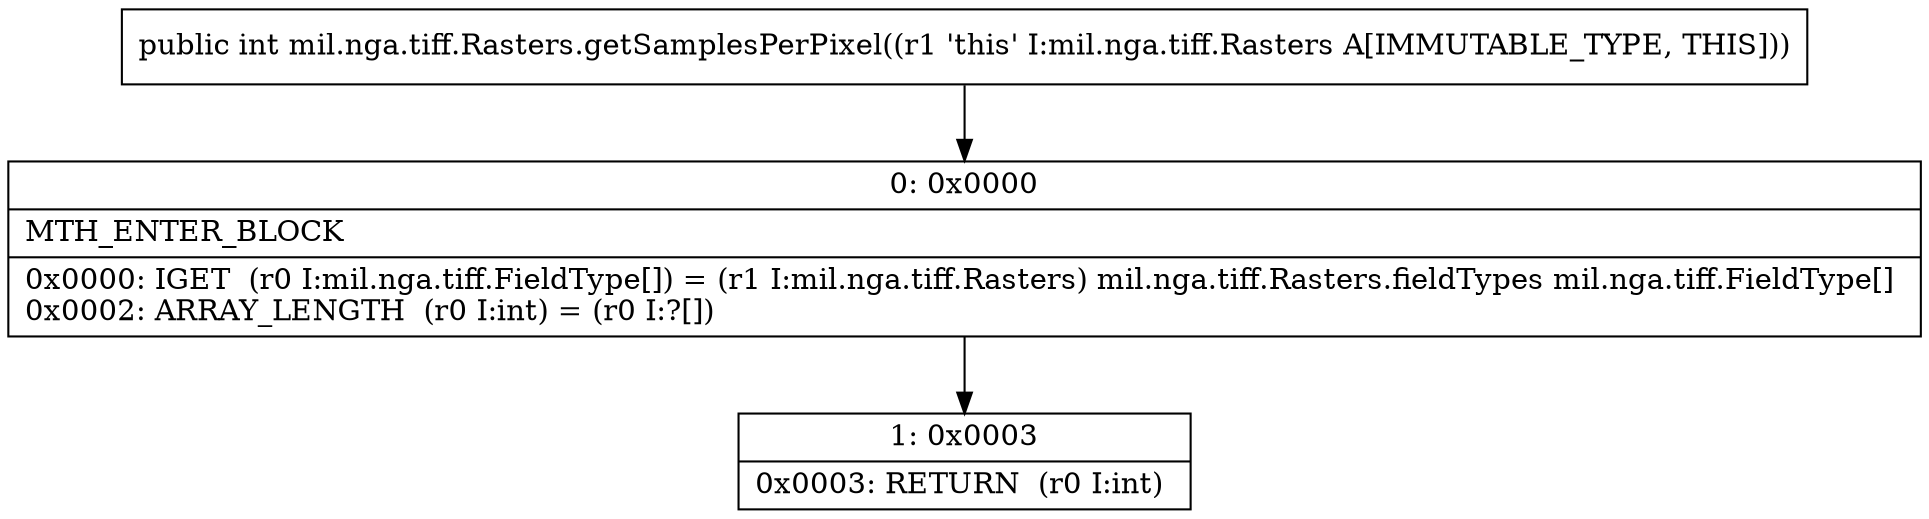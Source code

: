 digraph "CFG formil.nga.tiff.Rasters.getSamplesPerPixel()I" {
Node_0 [shape=record,label="{0\:\ 0x0000|MTH_ENTER_BLOCK\l|0x0000: IGET  (r0 I:mil.nga.tiff.FieldType[]) = (r1 I:mil.nga.tiff.Rasters) mil.nga.tiff.Rasters.fieldTypes mil.nga.tiff.FieldType[] \l0x0002: ARRAY_LENGTH  (r0 I:int) = (r0 I:?[]) \l}"];
Node_1 [shape=record,label="{1\:\ 0x0003|0x0003: RETURN  (r0 I:int) \l}"];
MethodNode[shape=record,label="{public int mil.nga.tiff.Rasters.getSamplesPerPixel((r1 'this' I:mil.nga.tiff.Rasters A[IMMUTABLE_TYPE, THIS])) }"];
MethodNode -> Node_0;
Node_0 -> Node_1;
}

